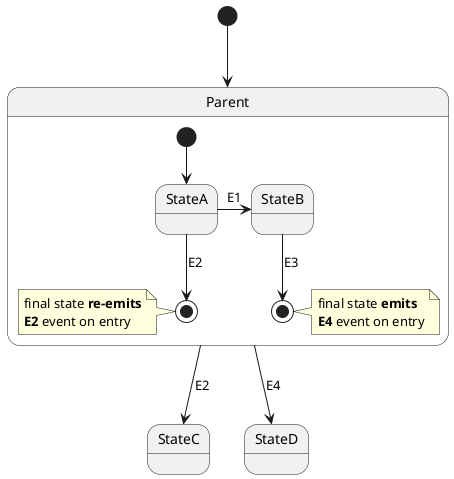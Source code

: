 @startuml

[*] --> Parent
Parent --> StateC: E2
Parent --> StateD: E4

state Parent {
    state Final1 <<end>>
    state Final2 <<end>>

    [*] --> StateA
    StateA -> StateB: E1

    StateA --> Final1: E2
    note left of Final1
        final state **re-emits**
        **E2** event on entry
    end note

    StateB --> Final2: E3
    note right of Final2
        final state **emits**
        **E4** event on entry
    end note
}

@enduml

